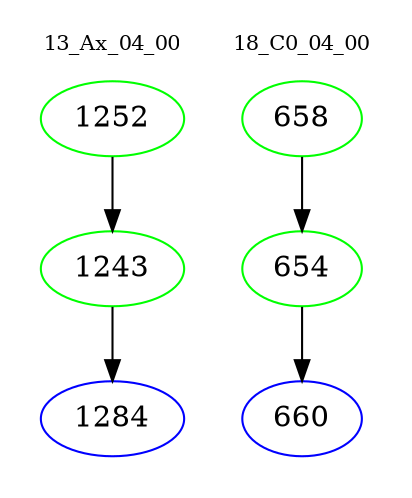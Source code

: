 digraph{
subgraph cluster_0 {
color = white
label = "13_Ax_04_00";
fontsize=10;
T0_1252 [label="1252", color="green"]
T0_1252 -> T0_1243 [color="black"]
T0_1243 [label="1243", color="green"]
T0_1243 -> T0_1284 [color="black"]
T0_1284 [label="1284", color="blue"]
}
subgraph cluster_1 {
color = white
label = "18_C0_04_00";
fontsize=10;
T1_658 [label="658", color="green"]
T1_658 -> T1_654 [color="black"]
T1_654 [label="654", color="green"]
T1_654 -> T1_660 [color="black"]
T1_660 [label="660", color="blue"]
}
}
